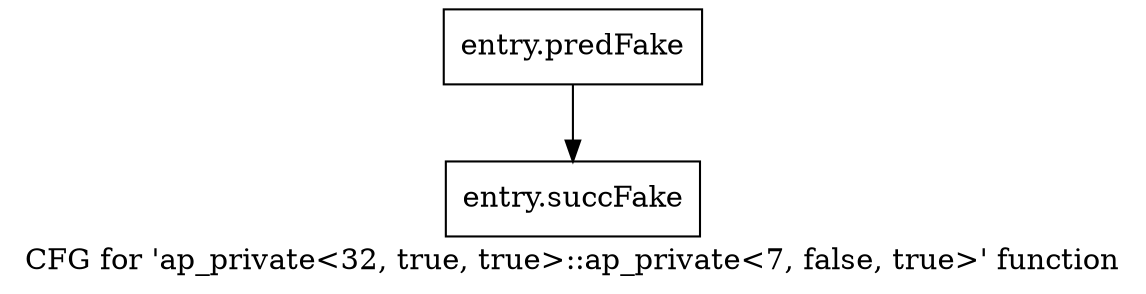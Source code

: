 digraph "CFG for 'ap_private\<32, true, true\>::ap_private\<7, false, true\>' function" {
	label="CFG for 'ap_private\<32, true, true\>::ap_private\<7, false, true\>' function";

	Node0x58e4740 [shape=record,filename="",linenumber="",label="{entry.predFake}"];
	Node0x58e4740 -> Node0x5ae1990[ callList="" memoryops="" filename="/home/omerfaruk/tools/Xilinx/Vitis_HLS/2023.2/include/etc/ap_private.h" execusionnum="2"];
	Node0x5ae1990 [shape=record,filename="/home/omerfaruk/tools/Xilinx/Vitis_HLS/2023.2/include/etc/ap_private.h",linenumber="1700",label="{entry.succFake}"];
}
